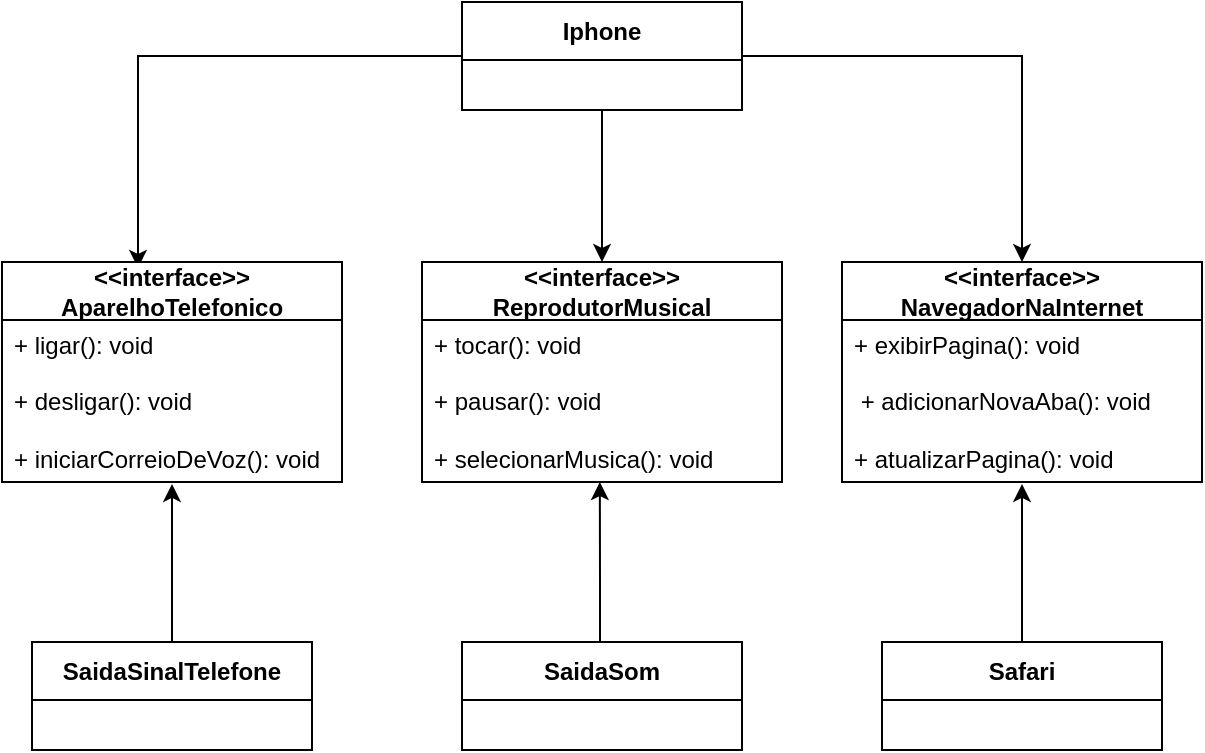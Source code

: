 <mxfile version="28.1.0">
  <diagram name="Página-1" id="iMwhg93A2kO9Xd2t5E-z">
    <mxGraphModel dx="1426" dy="749" grid="1" gridSize="10" guides="1" tooltips="1" connect="1" arrows="1" fold="1" page="1" pageScale="1" pageWidth="827" pageHeight="1169" math="0" shadow="0">
      <root>
        <mxCell id="0" />
        <mxCell id="1" parent="0" />
        <mxCell id="BbS6msGJqygMup_6dQyT-4" style="edgeStyle=orthogonalEdgeStyle;rounded=0;orthogonalLoop=1;jettySize=auto;html=1;entryX=0.4;entryY=0.027;entryDx=0;entryDy=0;entryPerimeter=0;" edge="1" parent="1" source="BbS6msGJqygMup_6dQyT-1" target="BbS6msGJqygMup_6dQyT-5">
          <mxGeometry relative="1" as="geometry">
            <mxPoint x="150" y="140" as="targetPoint" />
          </mxGeometry>
        </mxCell>
        <mxCell id="BbS6msGJqygMup_6dQyT-11" style="edgeStyle=orthogonalEdgeStyle;rounded=0;orthogonalLoop=1;jettySize=auto;html=1;entryX=0.5;entryY=0;entryDx=0;entryDy=0;" edge="1" parent="1" source="BbS6msGJqygMup_6dQyT-1" target="BbS6msGJqygMup_6dQyT-8">
          <mxGeometry relative="1" as="geometry" />
        </mxCell>
        <mxCell id="BbS6msGJqygMup_6dQyT-15" style="edgeStyle=orthogonalEdgeStyle;rounded=0;orthogonalLoop=1;jettySize=auto;html=1;exitX=0.5;exitY=1;exitDx=0;exitDy=0;" edge="1" parent="1" source="BbS6msGJqygMup_6dQyT-1" target="BbS6msGJqygMup_6dQyT-12">
          <mxGeometry relative="1" as="geometry" />
        </mxCell>
        <mxCell id="BbS6msGJqygMup_6dQyT-1" value="Iphone" style="swimlane;fontStyle=1;align=center;verticalAlign=middle;childLayout=stackLayout;horizontal=1;startSize=29;horizontalStack=0;resizeParent=1;resizeParentMax=0;resizeLast=0;collapsible=0;marginBottom=0;html=1;whiteSpace=wrap;" vertex="1" parent="1">
          <mxGeometry x="310" y="10" width="140" height="54" as="geometry" />
        </mxCell>
        <mxCell id="BbS6msGJqygMup_6dQyT-5" value="&lt;div&gt;&amp;lt;&amp;lt;interface&amp;gt;&amp;gt;&lt;/div&gt;AparelhoTelefonico" style="swimlane;fontStyle=1;align=center;verticalAlign=middle;childLayout=stackLayout;horizontal=1;startSize=29;horizontalStack=0;resizeParent=1;resizeParentMax=0;resizeLast=0;collapsible=0;marginBottom=0;html=1;whiteSpace=wrap;" vertex="1" parent="1">
          <mxGeometry x="80" y="140" width="170" height="110" as="geometry" />
        </mxCell>
        <mxCell id="BbS6msGJqygMup_6dQyT-6" value="+ ligar(): void&lt;div&gt;&lt;br&gt;&lt;/div&gt;&lt;div&gt;+ desligar(): void&lt;/div&gt;&lt;div&gt;&lt;br&gt;&lt;/div&gt;&lt;div&gt;+ iniciarCorreioDeVoz(): void&lt;/div&gt;" style="text;html=1;strokeColor=none;fillColor=none;align=left;verticalAlign=middle;spacingLeft=4;spacingRight=4;overflow=hidden;rotatable=0;points=[[0,0.5],[1,0.5]];portConstraint=eastwest;whiteSpace=wrap;" vertex="1" parent="BbS6msGJqygMup_6dQyT-5">
          <mxGeometry y="29" width="170" height="81" as="geometry" />
        </mxCell>
        <mxCell id="BbS6msGJqygMup_6dQyT-8" value="&lt;div&gt;&amp;lt;&amp;lt;interface&amp;gt;&amp;gt;&lt;/div&gt;NavegadorNaInternet    " style="swimlane;fontStyle=1;align=center;verticalAlign=middle;childLayout=stackLayout;horizontal=1;startSize=29;horizontalStack=0;resizeParent=1;resizeParentMax=0;resizeLast=0;collapsible=0;marginBottom=0;html=1;whiteSpace=wrap;" vertex="1" parent="1">
          <mxGeometry x="500" y="140" width="180" height="110" as="geometry" />
        </mxCell>
        <mxCell id="BbS6msGJqygMup_6dQyT-9" value="+ exibirPagina(): void&lt;div&gt;&lt;br&gt;&lt;/div&gt;&lt;div&gt;&amp;nbsp;+ adicionarNovaAba(): void&lt;/div&gt;&lt;div&gt;&lt;br&gt;&lt;/div&gt;&lt;div&gt;+ atualizarPagina(): void&lt;/div&gt;" style="text;html=1;strokeColor=none;fillColor=none;align=left;verticalAlign=middle;spacingLeft=4;spacingRight=4;overflow=hidden;rotatable=0;points=[[0,0.5],[1,0.5]];portConstraint=eastwest;whiteSpace=wrap;" vertex="1" parent="BbS6msGJqygMup_6dQyT-8">
          <mxGeometry y="29" width="180" height="81" as="geometry" />
        </mxCell>
        <mxCell id="BbS6msGJqygMup_6dQyT-12" value="&lt;div&gt;&amp;lt;&amp;lt;interface&amp;gt;&amp;gt;&lt;/div&gt;ReprodutorMusical" style="swimlane;fontStyle=1;align=center;verticalAlign=middle;childLayout=stackLayout;horizontal=1;startSize=29;horizontalStack=0;resizeParent=1;resizeParentMax=0;resizeLast=0;collapsible=0;marginBottom=0;html=1;whiteSpace=wrap;" vertex="1" parent="1">
          <mxGeometry x="290" y="140" width="180" height="110" as="geometry" />
        </mxCell>
        <mxCell id="BbS6msGJqygMup_6dQyT-13" value="+ tocar(): void&amp;nbsp;&lt;div&gt;&lt;br&gt;+ pausar(): void&amp;nbsp;&lt;/div&gt;&lt;div&gt;&lt;br&gt;+ selecionarMusica(): void&amp;nbsp;&lt;/div&gt;" style="text;html=1;strokeColor=none;fillColor=none;align=left;verticalAlign=middle;spacingLeft=4;spacingRight=4;overflow=hidden;rotatable=0;points=[[0,0.5],[1,0.5]];portConstraint=eastwest;whiteSpace=wrap;" vertex="1" parent="BbS6msGJqygMup_6dQyT-12">
          <mxGeometry y="29" width="180" height="81" as="geometry" />
        </mxCell>
        <mxCell id="BbS6msGJqygMup_6dQyT-20" style="edgeStyle=orthogonalEdgeStyle;rounded=0;orthogonalLoop=1;jettySize=auto;html=1;entryX=0.5;entryY=1.012;entryDx=0;entryDy=0;entryPerimeter=0;" edge="1" parent="1" source="BbS6msGJqygMup_6dQyT-16" target="BbS6msGJqygMup_6dQyT-9">
          <mxGeometry relative="1" as="geometry">
            <mxPoint x="590" y="260" as="targetPoint" />
          </mxGeometry>
        </mxCell>
        <mxCell id="BbS6msGJqygMup_6dQyT-16" value="Safari" style="swimlane;fontStyle=1;align=center;verticalAlign=middle;childLayout=stackLayout;horizontal=1;startSize=29;horizontalStack=0;resizeParent=1;resizeParentMax=0;resizeLast=0;collapsible=0;marginBottom=0;html=1;whiteSpace=wrap;" vertex="1" parent="1">
          <mxGeometry x="520" y="330" width="140" height="54" as="geometry" />
        </mxCell>
        <mxCell id="BbS6msGJqygMup_6dQyT-24" value="SaidaSom" style="swimlane;fontStyle=1;align=center;verticalAlign=middle;childLayout=stackLayout;horizontal=1;startSize=29;horizontalStack=0;resizeParent=1;resizeParentMax=0;resizeLast=0;collapsible=0;marginBottom=0;html=1;whiteSpace=wrap;" vertex="1" parent="1">
          <mxGeometry x="310" y="330" width="140" height="54" as="geometry" />
        </mxCell>
        <mxCell id="BbS6msGJqygMup_6dQyT-27" style="edgeStyle=orthogonalEdgeStyle;rounded=0;orthogonalLoop=1;jettySize=auto;html=1;entryX=0.494;entryY=1;entryDx=0;entryDy=0;entryPerimeter=0;" edge="1" parent="1" source="BbS6msGJqygMup_6dQyT-24" target="BbS6msGJqygMup_6dQyT-13">
          <mxGeometry relative="1" as="geometry">
            <Array as="points">
              <mxPoint x="379" y="300" />
              <mxPoint x="379" y="300" />
            </Array>
          </mxGeometry>
        </mxCell>
        <mxCell id="BbS6msGJqygMup_6dQyT-28" value="SaidaSinalTelefone" style="swimlane;fontStyle=1;align=center;verticalAlign=middle;childLayout=stackLayout;horizontal=1;startSize=29;horizontalStack=0;resizeParent=1;resizeParentMax=0;resizeLast=0;collapsible=0;marginBottom=0;html=1;whiteSpace=wrap;" vertex="1" parent="1">
          <mxGeometry x="95" y="330" width="140" height="54" as="geometry" />
        </mxCell>
        <mxCell id="BbS6msGJqygMup_6dQyT-31" style="edgeStyle=orthogonalEdgeStyle;rounded=0;orthogonalLoop=1;jettySize=auto;html=1;entryX=0.5;entryY=1.012;entryDx=0;entryDy=0;entryPerimeter=0;" edge="1" parent="1" source="BbS6msGJqygMup_6dQyT-28" target="BbS6msGJqygMup_6dQyT-6">
          <mxGeometry relative="1" as="geometry">
            <Array as="points">
              <mxPoint x="165" y="310" />
              <mxPoint x="165" y="310" />
            </Array>
          </mxGeometry>
        </mxCell>
      </root>
    </mxGraphModel>
  </diagram>
</mxfile>
